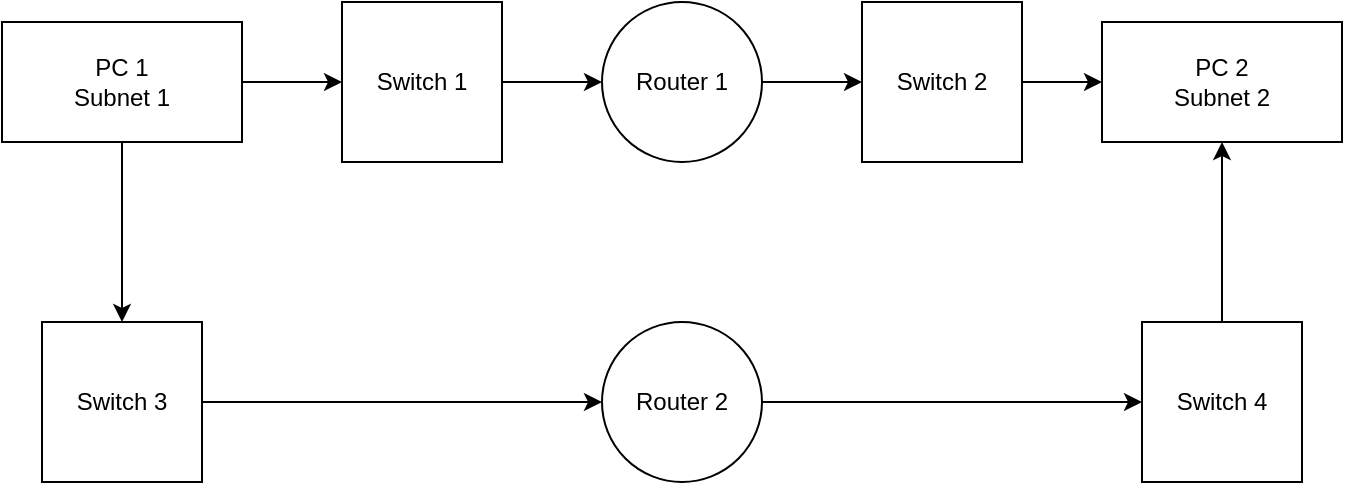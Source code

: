 <mxfile version="22.1.18" type="device">
  <diagram name="Page-1" id="y4iI3hgSICkqScUBPNSd">
    <mxGraphModel dx="819" dy="518" grid="1" gridSize="10" guides="1" tooltips="1" connect="1" arrows="1" fold="1" page="1" pageScale="1" pageWidth="850" pageHeight="1100" math="0" shadow="0">
      <root>
        <mxCell id="0" />
        <mxCell id="1" parent="0" />
        <mxCell id="1q6Hv9pTBFsrhWVItdsr-13" value="" style="edgeStyle=orthogonalEdgeStyle;rounded=0;orthogonalLoop=1;jettySize=auto;html=1;" edge="1" parent="1" source="1q6Hv9pTBFsrhWVItdsr-15" target="1q6Hv9pTBFsrhWVItdsr-12">
          <mxGeometry relative="1" as="geometry" />
        </mxCell>
        <mxCell id="1q6Hv9pTBFsrhWVItdsr-1" value="PC 1&lt;br&gt;&lt;div&gt;Subnet 1&lt;/div&gt;" style="rounded=0;whiteSpace=wrap;html=1;" vertex="1" parent="1">
          <mxGeometry x="100" y="120" width="120" height="60" as="geometry" />
        </mxCell>
        <mxCell id="1q6Hv9pTBFsrhWVItdsr-4" value="" style="edgeStyle=orthogonalEdgeStyle;rounded=0;orthogonalLoop=1;jettySize=auto;html=1;" edge="1" parent="1" source="1q6Hv9pTBFsrhWVItdsr-1" target="1q6Hv9pTBFsrhWVItdsr-3">
          <mxGeometry relative="1" as="geometry">
            <mxPoint x="410" y="150" as="targetPoint" />
            <mxPoint x="220" y="150" as="sourcePoint" />
          </mxGeometry>
        </mxCell>
        <mxCell id="1q6Hv9pTBFsrhWVItdsr-7" value="" style="edgeStyle=orthogonalEdgeStyle;rounded=0;orthogonalLoop=1;jettySize=auto;html=1;" edge="1" parent="1" source="1q6Hv9pTBFsrhWVItdsr-3" target="1q6Hv9pTBFsrhWVItdsr-6">
          <mxGeometry relative="1" as="geometry" />
        </mxCell>
        <mxCell id="1q6Hv9pTBFsrhWVItdsr-3" value="Switch 1" style="whiteSpace=wrap;html=1;aspect=fixed;" vertex="1" parent="1">
          <mxGeometry x="270" y="110" width="80" height="80" as="geometry" />
        </mxCell>
        <mxCell id="1q6Hv9pTBFsrhWVItdsr-9" value="" style="edgeStyle=orthogonalEdgeStyle;rounded=0;orthogonalLoop=1;jettySize=auto;html=1;" edge="1" parent="1" source="1q6Hv9pTBFsrhWVItdsr-11" target="1q6Hv9pTBFsrhWVItdsr-8">
          <mxGeometry relative="1" as="geometry" />
        </mxCell>
        <mxCell id="1q6Hv9pTBFsrhWVItdsr-6" value="Router 1" style="ellipse;whiteSpace=wrap;html=1;" vertex="1" parent="1">
          <mxGeometry x="400" y="110" width="80" height="80" as="geometry" />
        </mxCell>
        <mxCell id="1q6Hv9pTBFsrhWVItdsr-8" value="&lt;div&gt;PC 2&lt;/div&gt;&lt;div&gt;Subnet 2&lt;br&gt;&lt;/div&gt;" style="whiteSpace=wrap;html=1;" vertex="1" parent="1">
          <mxGeometry x="650" y="120" width="120" height="60" as="geometry" />
        </mxCell>
        <mxCell id="1q6Hv9pTBFsrhWVItdsr-10" value="" style="edgeStyle=orthogonalEdgeStyle;rounded=0;orthogonalLoop=1;jettySize=auto;html=1;" edge="1" parent="1" source="1q6Hv9pTBFsrhWVItdsr-6" target="1q6Hv9pTBFsrhWVItdsr-11">
          <mxGeometry relative="1" as="geometry">
            <mxPoint x="510" y="150" as="sourcePoint" />
            <mxPoint x="570" y="150" as="targetPoint" />
          </mxGeometry>
        </mxCell>
        <mxCell id="1q6Hv9pTBFsrhWVItdsr-11" value="Switch 2" style="whiteSpace=wrap;html=1;aspect=fixed;" vertex="1" parent="1">
          <mxGeometry x="530" y="110" width="80" height="80" as="geometry" />
        </mxCell>
        <mxCell id="1q6Hv9pTBFsrhWVItdsr-16" style="edgeStyle=orthogonalEdgeStyle;rounded=0;orthogonalLoop=1;jettySize=auto;html=1;entryX=0.5;entryY=1;entryDx=0;entryDy=0;" edge="1" parent="1" source="1q6Hv9pTBFsrhWVItdsr-18" target="1q6Hv9pTBFsrhWVItdsr-8">
          <mxGeometry relative="1" as="geometry" />
        </mxCell>
        <mxCell id="1q6Hv9pTBFsrhWVItdsr-12" value="Router 2" style="ellipse;whiteSpace=wrap;html=1;rounded=0;" vertex="1" parent="1">
          <mxGeometry x="400" y="270" width="80" height="80" as="geometry" />
        </mxCell>
        <mxCell id="1q6Hv9pTBFsrhWVItdsr-14" value="" style="edgeStyle=orthogonalEdgeStyle;rounded=0;orthogonalLoop=1;jettySize=auto;html=1;" edge="1" parent="1" source="1q6Hv9pTBFsrhWVItdsr-1" target="1q6Hv9pTBFsrhWVItdsr-15">
          <mxGeometry relative="1" as="geometry">
            <mxPoint x="220" y="150" as="sourcePoint" />
            <mxPoint x="440" y="270" as="targetPoint" />
          </mxGeometry>
        </mxCell>
        <mxCell id="1q6Hv9pTBFsrhWVItdsr-15" value="Switch 3" style="whiteSpace=wrap;html=1;aspect=fixed;" vertex="1" parent="1">
          <mxGeometry x="120" y="270" width="80" height="80" as="geometry" />
        </mxCell>
        <mxCell id="1q6Hv9pTBFsrhWVItdsr-17" value="" style="edgeStyle=orthogonalEdgeStyle;rounded=0;orthogonalLoop=1;jettySize=auto;html=1;entryX=0;entryY=0.5;entryDx=0;entryDy=0;" edge="1" parent="1" source="1q6Hv9pTBFsrhWVItdsr-12" target="1q6Hv9pTBFsrhWVItdsr-18">
          <mxGeometry relative="1" as="geometry">
            <mxPoint x="480" y="310" as="sourcePoint" />
            <mxPoint x="710" y="180" as="targetPoint" />
          </mxGeometry>
        </mxCell>
        <mxCell id="1q6Hv9pTBFsrhWVItdsr-18" value="Switch 4" style="whiteSpace=wrap;html=1;aspect=fixed;" vertex="1" parent="1">
          <mxGeometry x="670" y="270" width="80" height="80" as="geometry" />
        </mxCell>
      </root>
    </mxGraphModel>
  </diagram>
</mxfile>
